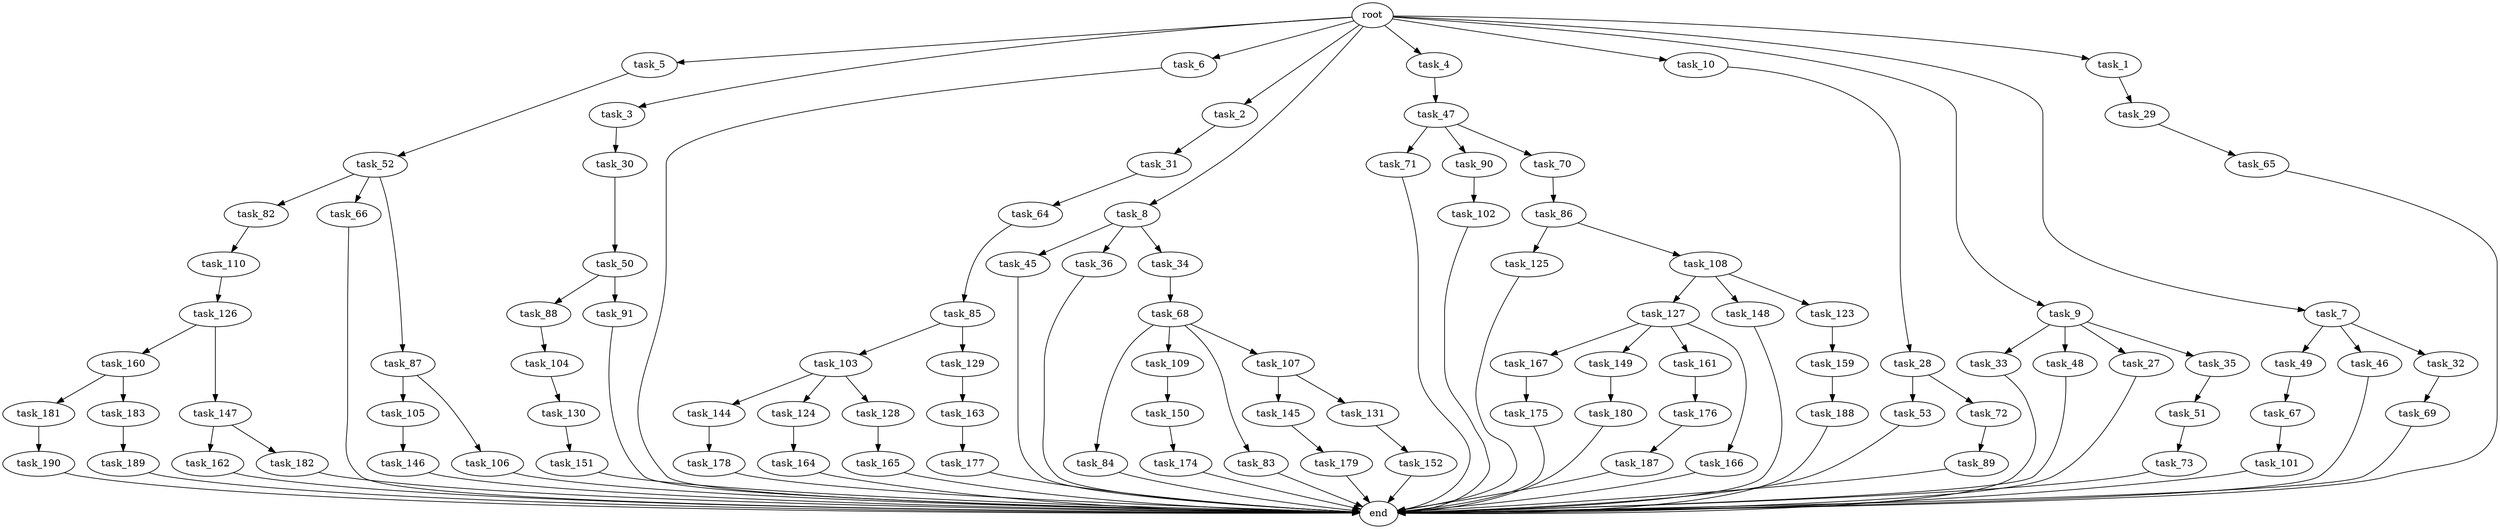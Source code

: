 digraph G {
  task_73 [size="85899345920.000000"];
  task_65 [size="13743895347.200001"];
  task_45 [size="3435973836.800000"];
  task_151 [size="54975581388.800003"];
  task_89 [size="13743895347.200001"];
  task_5 [size="102.400000"];
  task_47 [size="54975581388.800003"];
  task_3 [size="102.400000"];
  task_6 [size="102.400000"];
  task_30 [size="69578470195.199997"];
  task_2 [size="102.400000"];
  task_8 [size="102.400000"];
  task_150 [size="13743895347.200001"];
  task_125 [size="21474836480.000000"];
  task_163 [size="85899345920.000000"];
  task_69 [size="42090679500.800003"];
  task_53 [size="13743895347.200001"];
  task_84 [size="3435973836.800000"];
  task_49 [size="54975581388.800003"];
  task_187 [size="85899345920.000000"];
  task_86 [size="54975581388.800003"];
  task_145 [size="85899345920.000000"];
  task_82 [size="13743895347.200001"];
  task_177 [size="30923764531.200001"];
  task_144 [size="30923764531.200001"];
  task_33 [size="85899345920.000000"];
  task_167 [size="3435973836.800000"];
  task_189 [size="30923764531.200001"];
  task_71 [size="13743895347.200001"];
  task_160 [size="3435973836.800000"];
  task_105 [size="85899345920.000000"];
  task_48 [size="85899345920.000000"];
  task_4 [size="102.400000"];
  task_104 [size="69578470195.199997"];
  task_176 [size="85899345920.000000"];
  task_36 [size="3435973836.800000"];
  task_181 [size="42090679500.800003"];
  task_174 [size="7730941132.800000"];
  task_109 [size="3435973836.800000"];
  task_149 [size="3435973836.800000"];
  task_50 [size="42090679500.800003"];
  task_34 [size="3435973836.800000"];
  task_10 [size="102.400000"];
  task_161 [size="3435973836.800000"];
  task_127 [size="7730941132.800000"];
  task_83 [size="3435973836.800000"];
  task_147 [size="3435973836.800000"];
  task_103 [size="85899345920.000000"];
  task_130 [size="42090679500.800003"];
  task_131 [size="85899345920.000000"];
  task_9 [size="102.400000"];
  task_46 [size="54975581388.800003"];
  task_175 [size="13743895347.200001"];
  task_107 [size="3435973836.800000"];
  task_126 [size="7730941132.800000"];
  task_27 [size="85899345920.000000"];
  task_179 [size="30923764531.200001"];
  end [size="0.000000"];
  task_51 [size="54975581388.800003"];
  task_66 [size="13743895347.200001"];
  root [size="0.000000"];
  task_106 [size="85899345920.000000"];
  task_146 [size="54975581388.800003"];
  task_32 [size="54975581388.800003"];
  task_152 [size="7730941132.800000"];
  task_188 [size="85899345920.000000"];
  task_110 [size="69578470195.199997"];
  task_72 [size="13743895347.200001"];
  task_180 [size="13743895347.200001"];
  task_129 [size="85899345920.000000"];
  task_88 [size="30923764531.200001"];
  task_28 [size="30923764531.200001"];
  task_190 [size="3435973836.800000"];
  task_162 [size="30923764531.200001"];
  task_87 [size="13743895347.200001"];
  task_29 [size="85899345920.000000"];
  task_31 [size="13743895347.200001"];
  task_165 [size="42090679500.800003"];
  task_85 [size="30923764531.200001"];
  task_52 [size="13743895347.200001"];
  task_91 [size="30923764531.200001"];
  task_101 [size="13743895347.200001"];
  task_35 [size="85899345920.000000"];
  task_67 [size="69578470195.199997"];
  task_178 [size="85899345920.000000"];
  task_159 [size="85899345920.000000"];
  task_102 [size="69578470195.199997"];
  task_124 [size="30923764531.200001"];
  task_166 [size="3435973836.800000"];
  task_7 [size="102.400000"];
  task_164 [size="30923764531.200001"];
  task_90 [size="13743895347.200001"];
  task_128 [size="30923764531.200001"];
  task_148 [size="7730941132.800000"];
  task_1 [size="102.400000"];
  task_108 [size="21474836480.000000"];
  task_68 [size="13743895347.200001"];
  task_183 [size="42090679500.800003"];
  task_182 [size="30923764531.200001"];
  task_70 [size="13743895347.200001"];
  task_64 [size="13743895347.200001"];
  task_123 [size="7730941132.800000"];

  task_73 -> end [size="1.000000"];
  task_65 -> end [size="1.000000"];
  task_45 -> end [size="1.000000"];
  task_151 -> end [size="1.000000"];
  task_89 -> end [size="1.000000"];
  task_5 -> task_52 [size="134217728.000000"];
  task_47 -> task_71 [size="134217728.000000"];
  task_47 -> task_90 [size="134217728.000000"];
  task_47 -> task_70 [size="134217728.000000"];
  task_3 -> task_30 [size="679477248.000000"];
  task_6 -> end [size="1.000000"];
  task_30 -> task_50 [size="411041792.000000"];
  task_2 -> task_31 [size="134217728.000000"];
  task_8 -> task_36 [size="33554432.000000"];
  task_8 -> task_34 [size="33554432.000000"];
  task_8 -> task_45 [size="33554432.000000"];
  task_150 -> task_174 [size="75497472.000000"];
  task_125 -> end [size="1.000000"];
  task_163 -> task_177 [size="301989888.000000"];
  task_69 -> end [size="1.000000"];
  task_53 -> end [size="1.000000"];
  task_84 -> end [size="1.000000"];
  task_49 -> task_67 [size="679477248.000000"];
  task_187 -> end [size="1.000000"];
  task_86 -> task_108 [size="209715200.000000"];
  task_86 -> task_125 [size="209715200.000000"];
  task_145 -> task_179 [size="301989888.000000"];
  task_82 -> task_110 [size="679477248.000000"];
  task_177 -> end [size="1.000000"];
  task_144 -> task_178 [size="838860800.000000"];
  task_33 -> end [size="1.000000"];
  task_167 -> task_175 [size="134217728.000000"];
  task_189 -> end [size="1.000000"];
  task_71 -> end [size="1.000000"];
  task_160 -> task_181 [size="411041792.000000"];
  task_160 -> task_183 [size="411041792.000000"];
  task_105 -> task_146 [size="536870912.000000"];
  task_48 -> end [size="1.000000"];
  task_4 -> task_47 [size="536870912.000000"];
  task_104 -> task_130 [size="411041792.000000"];
  task_176 -> task_187 [size="838860800.000000"];
  task_36 -> end [size="1.000000"];
  task_181 -> task_190 [size="33554432.000000"];
  task_174 -> end [size="1.000000"];
  task_109 -> task_150 [size="134217728.000000"];
  task_149 -> task_180 [size="134217728.000000"];
  task_50 -> task_91 [size="301989888.000000"];
  task_50 -> task_88 [size="301989888.000000"];
  task_34 -> task_68 [size="134217728.000000"];
  task_10 -> task_28 [size="301989888.000000"];
  task_161 -> task_176 [size="838860800.000000"];
  task_127 -> task_161 [size="33554432.000000"];
  task_127 -> task_149 [size="33554432.000000"];
  task_127 -> task_167 [size="33554432.000000"];
  task_127 -> task_166 [size="33554432.000000"];
  task_83 -> end [size="1.000000"];
  task_147 -> task_162 [size="301989888.000000"];
  task_147 -> task_182 [size="301989888.000000"];
  task_103 -> task_124 [size="301989888.000000"];
  task_103 -> task_128 [size="301989888.000000"];
  task_103 -> task_144 [size="301989888.000000"];
  task_130 -> task_151 [size="536870912.000000"];
  task_131 -> task_152 [size="75497472.000000"];
  task_9 -> task_35 [size="838860800.000000"];
  task_9 -> task_27 [size="838860800.000000"];
  task_9 -> task_48 [size="838860800.000000"];
  task_9 -> task_33 [size="838860800.000000"];
  task_46 -> end [size="1.000000"];
  task_175 -> end [size="1.000000"];
  task_107 -> task_131 [size="838860800.000000"];
  task_107 -> task_145 [size="838860800.000000"];
  task_126 -> task_147 [size="33554432.000000"];
  task_126 -> task_160 [size="33554432.000000"];
  task_27 -> end [size="1.000000"];
  task_179 -> end [size="1.000000"];
  task_51 -> task_73 [size="838860800.000000"];
  task_66 -> end [size="1.000000"];
  root -> task_8 [size="1.000000"];
  root -> task_9 [size="1.000000"];
  root -> task_3 [size="1.000000"];
  root -> task_7 [size="1.000000"];
  root -> task_6 [size="1.000000"];
  root -> task_1 [size="1.000000"];
  root -> task_10 [size="1.000000"];
  root -> task_5 [size="1.000000"];
  root -> task_2 [size="1.000000"];
  root -> task_4 [size="1.000000"];
  task_106 -> end [size="1.000000"];
  task_146 -> end [size="1.000000"];
  task_32 -> task_69 [size="411041792.000000"];
  task_152 -> end [size="1.000000"];
  task_188 -> end [size="1.000000"];
  task_110 -> task_126 [size="75497472.000000"];
  task_72 -> task_89 [size="134217728.000000"];
  task_180 -> end [size="1.000000"];
  task_129 -> task_163 [size="838860800.000000"];
  task_88 -> task_104 [size="679477248.000000"];
  task_28 -> task_53 [size="134217728.000000"];
  task_28 -> task_72 [size="134217728.000000"];
  task_190 -> end [size="1.000000"];
  task_162 -> end [size="1.000000"];
  task_87 -> task_106 [size="838860800.000000"];
  task_87 -> task_105 [size="838860800.000000"];
  task_29 -> task_65 [size="134217728.000000"];
  task_31 -> task_64 [size="134217728.000000"];
  task_165 -> end [size="1.000000"];
  task_85 -> task_103 [size="838860800.000000"];
  task_85 -> task_129 [size="838860800.000000"];
  task_52 -> task_87 [size="134217728.000000"];
  task_52 -> task_66 [size="134217728.000000"];
  task_52 -> task_82 [size="134217728.000000"];
  task_91 -> end [size="1.000000"];
  task_101 -> end [size="1.000000"];
  task_35 -> task_51 [size="536870912.000000"];
  task_67 -> task_101 [size="134217728.000000"];
  task_178 -> end [size="1.000000"];
  task_159 -> task_188 [size="838860800.000000"];
  task_102 -> end [size="1.000000"];
  task_124 -> task_164 [size="301989888.000000"];
  task_166 -> end [size="1.000000"];
  task_7 -> task_49 [size="536870912.000000"];
  task_7 -> task_32 [size="536870912.000000"];
  task_7 -> task_46 [size="536870912.000000"];
  task_164 -> end [size="1.000000"];
  task_90 -> task_102 [size="679477248.000000"];
  task_128 -> task_165 [size="411041792.000000"];
  task_148 -> end [size="1.000000"];
  task_1 -> task_29 [size="838860800.000000"];
  task_108 -> task_148 [size="75497472.000000"];
  task_108 -> task_123 [size="75497472.000000"];
  task_108 -> task_127 [size="75497472.000000"];
  task_68 -> task_84 [size="33554432.000000"];
  task_68 -> task_83 [size="33554432.000000"];
  task_68 -> task_107 [size="33554432.000000"];
  task_68 -> task_109 [size="33554432.000000"];
  task_183 -> task_189 [size="301989888.000000"];
  task_182 -> end [size="1.000000"];
  task_70 -> task_86 [size="536870912.000000"];
  task_64 -> task_85 [size="301989888.000000"];
  task_123 -> task_159 [size="838860800.000000"];
}
